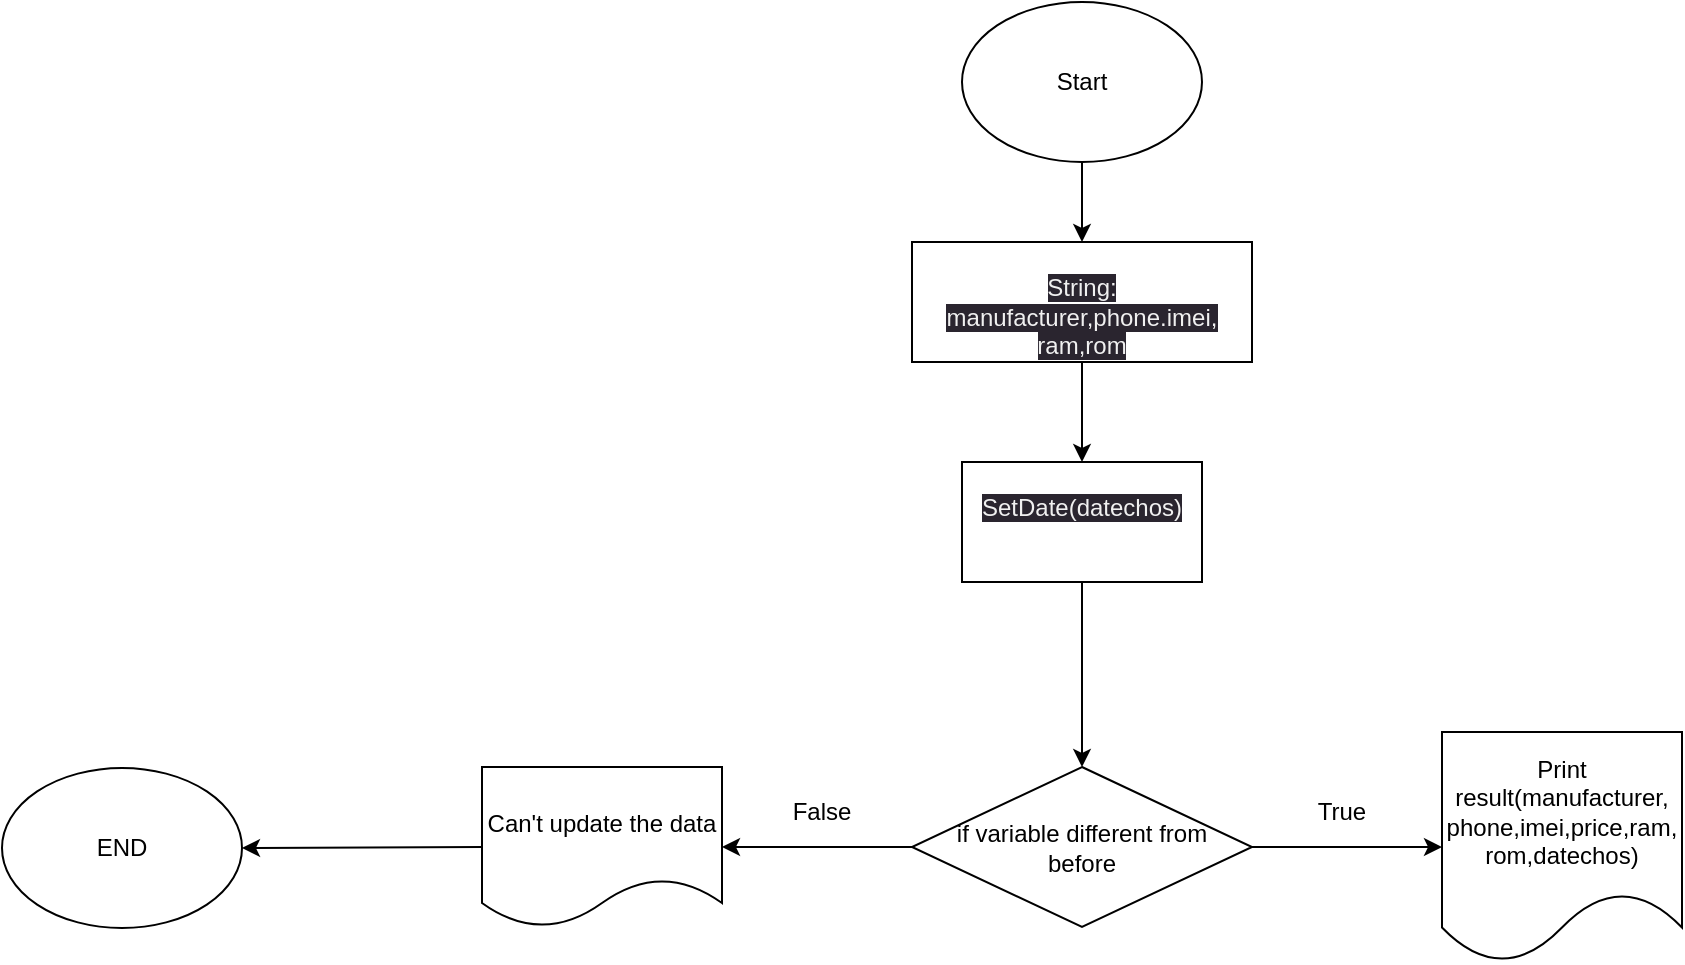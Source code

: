 <mxfile version="21.6.2" type="github">
  <diagram id="kuvdwOfbVBNi5Gu6zfzG" name="Trang-1">
    <mxGraphModel dx="1877" dy="573" grid="1" gridSize="10" guides="1" tooltips="1" connect="1" arrows="1" fold="1" page="1" pageScale="1" pageWidth="827" pageHeight="1169" math="0" shadow="0">
      <root>
        <mxCell id="0" />
        <mxCell id="1" parent="0" />
        <mxCell id="RJY6VPwGWgeiENAhCizJ-8" value="" style="edgeStyle=orthogonalEdgeStyle;rounded=0;orthogonalLoop=1;jettySize=auto;html=1;entryX=0.5;entryY=0;entryDx=0;entryDy=0;" parent="1" source="RJY6VPwGWgeiENAhCizJ-1" target="p27wDWyal36n_LC1DOt--1" edge="1">
          <mxGeometry relative="1" as="geometry">
            <mxPoint x="370" y="260" as="targetPoint" />
          </mxGeometry>
        </mxCell>
        <mxCell id="RJY6VPwGWgeiENAhCizJ-1" value="Start" style="ellipse;whiteSpace=wrap;html=1;" parent="1" vertex="1">
          <mxGeometry x="310" y="140" width="120" height="80" as="geometry" />
        </mxCell>
        <mxCell id="RJY6VPwGWgeiENAhCizJ-9" value="" style="edgeStyle=orthogonalEdgeStyle;rounded=0;orthogonalLoop=1;jettySize=auto;html=1;exitX=0.5;exitY=1;exitDx=0;exitDy=0;entryX=0.5;entryY=0;entryDx=0;entryDy=0;" parent="1" source="p27wDWyal36n_LC1DOt--1" target="p27wDWyal36n_LC1DOt--3" edge="1">
          <mxGeometry relative="1" as="geometry">
            <mxPoint x="370" y="330" as="sourcePoint" />
            <mxPoint x="370" y="360" as="targetPoint" />
          </mxGeometry>
        </mxCell>
        <mxCell id="RJY6VPwGWgeiENAhCizJ-10" value="" style="edgeStyle=orthogonalEdgeStyle;rounded=0;orthogonalLoop=1;jettySize=auto;html=1;exitX=0.5;exitY=1;exitDx=0;exitDy=0;" parent="1" source="p27wDWyal36n_LC1DOt--3" target="RJY6VPwGWgeiENAhCizJ-5" edge="1">
          <mxGeometry relative="1" as="geometry">
            <mxPoint x="370" y="430" as="sourcePoint" />
          </mxGeometry>
        </mxCell>
        <mxCell id="RJY6VPwGWgeiENAhCizJ-5" value="if variable different from&lt;br&gt;before" style="rhombus;whiteSpace=wrap;html=1;" parent="1" vertex="1">
          <mxGeometry x="285" y="522.5" width="170" height="80" as="geometry" />
        </mxCell>
        <mxCell id="RJY6VPwGWgeiENAhCizJ-12" value="" style="endArrow=classic;html=1;rounded=0;exitX=1;exitY=0.5;exitDx=0;exitDy=0;entryX=0;entryY=0.5;entryDx=0;entryDy=0;" parent="1" source="RJY6VPwGWgeiENAhCizJ-5" target="RJY6VPwGWgeiENAhCizJ-13" edge="1">
          <mxGeometry width="50" height="50" relative="1" as="geometry">
            <mxPoint x="470" y="500" as="sourcePoint" />
            <mxPoint x="570" y="490" as="targetPoint" />
          </mxGeometry>
        </mxCell>
        <mxCell id="RJY6VPwGWgeiENAhCizJ-13" value="Print result(manufacturer,&lt;br&gt;phone,imei,price,ram,&lt;br&gt;rom,datechos)" style="shape=document;whiteSpace=wrap;html=1;boundedLbl=1;" parent="1" vertex="1">
          <mxGeometry x="550" y="505" width="120" height="115" as="geometry" />
        </mxCell>
        <mxCell id="RJY6VPwGWgeiENAhCizJ-17" value="" style="endArrow=classic;html=1;rounded=0;exitX=0;exitY=0.5;exitDx=0;exitDy=0;entryX=1;entryY=0.5;entryDx=0;entryDy=0;" parent="1" source="RJY6VPwGWgeiENAhCizJ-20" target="bcdbASTRAcMwNjHkz0l2-1" edge="1">
          <mxGeometry width="50" height="50" relative="1" as="geometry">
            <mxPoint x="710" y="500" as="sourcePoint" />
            <mxPoint x="-50" y="562.5" as="targetPoint" />
            <Array as="points" />
          </mxGeometry>
        </mxCell>
        <mxCell id="RJY6VPwGWgeiENAhCizJ-19" value="" style="endArrow=classic;html=1;rounded=0;exitX=0;exitY=0.5;exitDx=0;exitDy=0;entryX=1;entryY=0.5;entryDx=0;entryDy=0;" parent="1" source="RJY6VPwGWgeiENAhCizJ-5" target="RJY6VPwGWgeiENAhCizJ-20" edge="1">
          <mxGeometry width="50" height="50" relative="1" as="geometry">
            <mxPoint x="400" y="550" as="sourcePoint" />
            <mxPoint x="370" y="580" as="targetPoint" />
            <Array as="points" />
          </mxGeometry>
        </mxCell>
        <mxCell id="RJY6VPwGWgeiENAhCizJ-20" value="Can&#39;t update the data&lt;br&gt;" style="shape=document;whiteSpace=wrap;html=1;boundedLbl=1;" parent="1" vertex="1">
          <mxGeometry x="70" y="522.5" width="120" height="80" as="geometry" />
        </mxCell>
        <mxCell id="RJY6VPwGWgeiENAhCizJ-23" value="True" style="text;html=1;strokeColor=none;fillColor=none;align=center;verticalAlign=middle;whiteSpace=wrap;rounded=0;" parent="1" vertex="1">
          <mxGeometry x="470" y="530" width="60" height="30" as="geometry" />
        </mxCell>
        <mxCell id="RJY6VPwGWgeiENAhCizJ-24" value="False" style="text;html=1;strokeColor=none;fillColor=none;align=center;verticalAlign=middle;whiteSpace=wrap;rounded=0;" parent="1" vertex="1">
          <mxGeometry x="210" y="530" width="60" height="30" as="geometry" />
        </mxCell>
        <mxCell id="p27wDWyal36n_LC1DOt--1" value="&lt;br&gt;&lt;span style=&quot;color: rgb(240, 240, 240); font-family: Helvetica; font-size: 12px; font-style: normal; font-variant-ligatures: normal; font-variant-caps: normal; font-weight: 400; letter-spacing: normal; orphans: 2; text-align: center; text-indent: 0px; text-transform: none; widows: 2; word-spacing: 0px; -webkit-text-stroke-width: 0px; background-color: rgb(42, 37, 47); text-decoration-thickness: initial; text-decoration-style: initial; text-decoration-color: initial; float: none; display: inline !important;&quot;&gt;String: manufacturer,phone.imei,&lt;/span&gt;&lt;br style=&quot;border-color: rgb(0, 0, 0); color: rgb(240, 240, 240); font-family: Helvetica; font-size: 12px; font-style: normal; font-variant-ligatures: normal; font-variant-caps: normal; font-weight: 400; letter-spacing: normal; orphans: 2; text-align: center; text-indent: 0px; text-transform: none; widows: 2; word-spacing: 0px; -webkit-text-stroke-width: 0px; background-color: rgb(42, 37, 47); text-decoration-thickness: initial; text-decoration-style: initial; text-decoration-color: initial;&quot;&gt;&lt;span style=&quot;color: rgb(240, 240, 240); font-family: Helvetica; font-size: 12px; font-style: normal; font-variant-ligatures: normal; font-variant-caps: normal; font-weight: 400; letter-spacing: normal; orphans: 2; text-align: center; text-indent: 0px; text-transform: none; widows: 2; word-spacing: 0px; -webkit-text-stroke-width: 0px; background-color: rgb(42, 37, 47); text-decoration-thickness: initial; text-decoration-style: initial; text-decoration-color: initial; float: none; display: inline !important;&quot;&gt;ram,rom&lt;/span&gt;&lt;br&gt;" style="rounded=0;whiteSpace=wrap;html=1;" parent="1" vertex="1">
          <mxGeometry x="285" y="260" width="170" height="60" as="geometry" />
        </mxCell>
        <mxCell id="p27wDWyal36n_LC1DOt--3" value="&#xa;&lt;span style=&quot;color: rgb(240, 240, 240); font-family: Helvetica; font-size: 12px; font-style: normal; font-variant-ligatures: normal; font-variant-caps: normal; font-weight: 400; letter-spacing: normal; orphans: 2; text-align: center; text-indent: 0px; text-transform: none; widows: 2; word-spacing: 0px; -webkit-text-stroke-width: 0px; background-color: rgb(42, 37, 47); text-decoration-thickness: initial; text-decoration-style: initial; text-decoration-color: initial; float: none; display: inline !important;&quot;&gt;SetDate(datechos)&lt;/span&gt;&#xa;&#xa;" style="rounded=0;whiteSpace=wrap;html=1;" parent="1" vertex="1">
          <mxGeometry x="310" y="370" width="120" height="60" as="geometry" />
        </mxCell>
        <mxCell id="bcdbASTRAcMwNjHkz0l2-1" value="END" style="ellipse;whiteSpace=wrap;html=1;" vertex="1" parent="1">
          <mxGeometry x="-170" y="523" width="120" height="80" as="geometry" />
        </mxCell>
      </root>
    </mxGraphModel>
  </diagram>
</mxfile>
